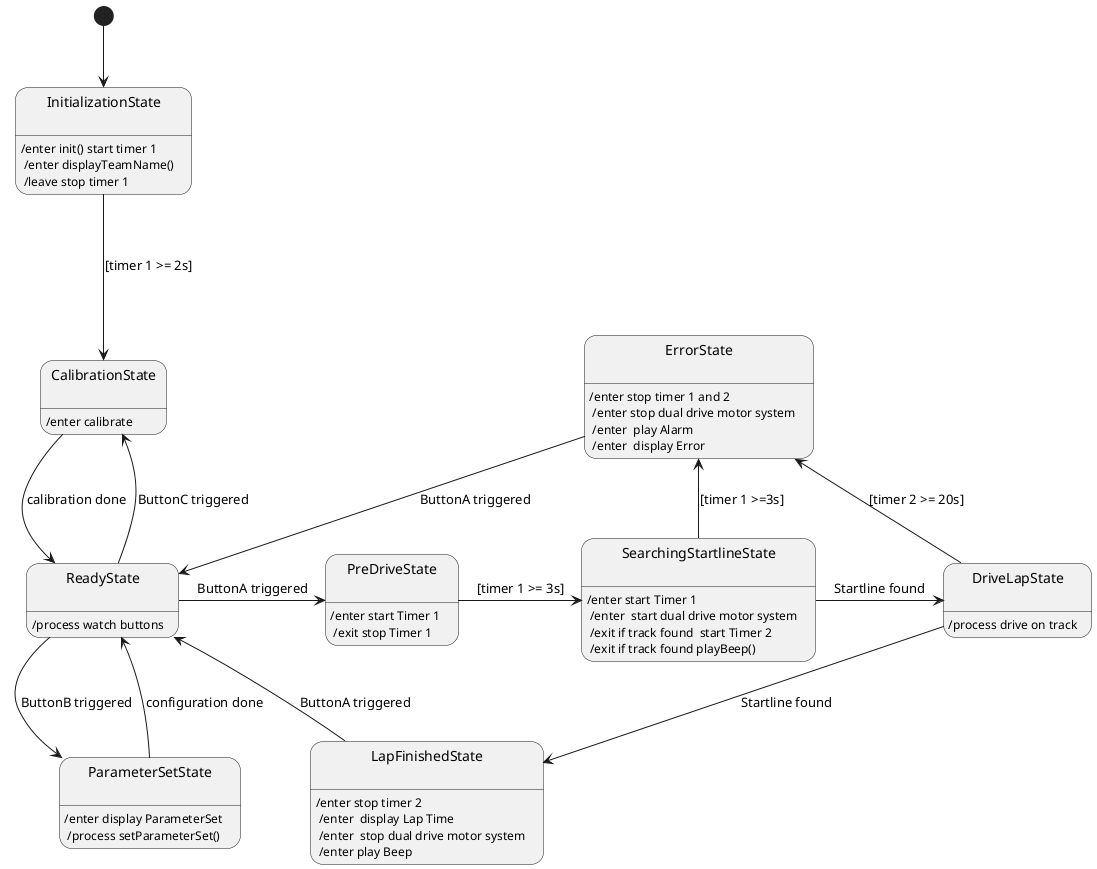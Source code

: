 @startuml stateDiagram
[*] --> State1

state State1 as "InitializationState\n": /enter init() start timer 1 \n /enter displayTeamName() \n /leave stop timer 1
state State2 as "ReadyState\n": /process watch buttons
state State3 as "CalibrationState\n": /enter calibrate
state State4 as "ParameterSetState\n": /enter display ParameterSet \n /process setParameterSet()
state State5 as "SearchingStartlineState\n": /enter start Timer 1 \n /enter  start dual drive motor system \n /exit if track found  start Timer 2\n /exit if track found playBeep()
state State6 as "DriveLapState\n": /process drive on track
state State7 as "LapFinishedState\n": /enter stop timer 2 \n /enter  display Lap Time \n /enter  stop dual drive motor system \n /enter play Beep
state State9 as "ErrorState\n": /enter stop timer 1 and 2 \n /enter stop dual drive motor system \n /enter  play Alarm \n /enter  display Error
state State10 as "PreDriveState\n": /enter start Timer 1 \n /exit stop Timer 1


State1 -down--> State3 : [timer 1 >= 2s]
State2 -up-> State3 : ButtonC triggered 
State2 -down-> State4 : ButtonB triggered
State2 -right-> State10 : ButtonA triggered
State10 -right-> State5 : [timer 1 >= 3s]
State2 <-down- State3 : calibration done
State2 <-left- State4 : configuration done

State5 -right-> State6 : Startline found
State6 -down-> State7 : Startline found
State6 -up-> State9 : [timer 2 >= 20s]
State7 -down-> State2 : ButtonA triggered 
State5 --> State9 : [timer 1 >=3s]
State9 -down-> State2 : ButtonA triggered 
@enduml
